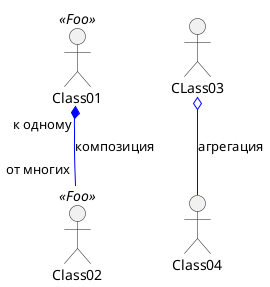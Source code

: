 @startuml  

' задаем параметры для всех классов по умолчанию
skinparam class{
    ' зажаем светло-зеленый цвет для фона классов по умолчанию 
    BackgroundColor LightGreen
    ' задаем синий цвет для связей классов по умолчанию
    ArrowColor  Blue
    ' задаем красный цвет для контуров элементов по умолчанию
    BorderColor Red
    ' задаем красный цвет для фона классов, ждя которых шаблонов является Foo
    BackgroundColor<< Foo >> Green
    ' задаем оранжевый цвет для контуров классов, для которыъ шаблоном является Foo
    BorderColor<< Foo >> Orange
}

' задаем розовый цвет кружочков внутри элементов по умолчанию
skinparam StereotypeCBackgroundColor  Magenta
' задаем серый цвет кружочков внутри элементов, для которых шаблоном является Foo
skinparam StereotypeCBackgroundColor<< Foo >> Gray

Class01 <<Foo>>
Class02 <<Foo>>

Class01 "к одному" *-- "от многих" Class02: композиция

CLass03 o-- Class04: агрегация

@enduml
